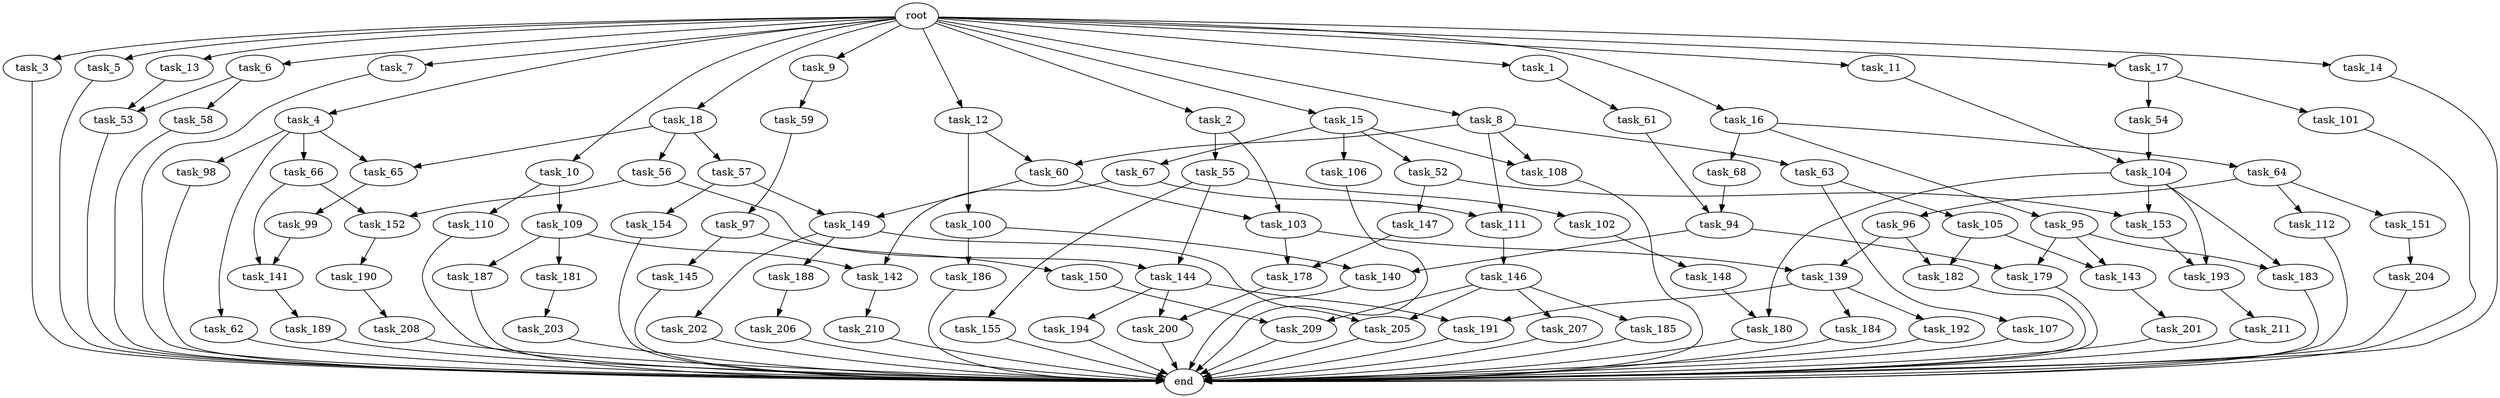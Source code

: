 digraph G {
  root [size="0.000000"];
  task_1 [size="102.400000"];
  task_2 [size="102.400000"];
  task_3 [size="102.400000"];
  task_4 [size="102.400000"];
  task_5 [size="102.400000"];
  task_6 [size="102.400000"];
  task_7 [size="102.400000"];
  task_8 [size="102.400000"];
  task_9 [size="102.400000"];
  task_10 [size="102.400000"];
  task_11 [size="102.400000"];
  task_12 [size="102.400000"];
  task_13 [size="102.400000"];
  task_14 [size="102.400000"];
  task_15 [size="102.400000"];
  task_16 [size="102.400000"];
  task_17 [size="102.400000"];
  task_18 [size="102.400000"];
  task_52 [size="69578470195.199997"];
  task_53 [size="97066260889.600006"];
  task_54 [size="69578470195.199997"];
  task_55 [size="13743895347.200001"];
  task_56 [size="85899345920.000000"];
  task_57 [size="85899345920.000000"];
  task_58 [size="54975581388.800003"];
  task_59 [size="85899345920.000000"];
  task_60 [size="38654705664.000000"];
  task_61 [size="69578470195.199997"];
  task_62 [size="21474836480.000000"];
  task_63 [size="7730941132.800000"];
  task_64 [size="69578470195.199997"];
  task_65 [size="107374182400.000000"];
  task_66 [size="21474836480.000000"];
  task_67 [size="69578470195.199997"];
  task_68 [size="69578470195.199997"];
  task_94 [size="107374182400.000000"];
  task_95 [size="69578470195.199997"];
  task_96 [size="21474836480.000000"];
  task_97 [size="3435973836.800000"];
  task_98 [size="21474836480.000000"];
  task_99 [size="42090679500.800003"];
  task_100 [size="30923764531.200001"];
  task_101 [size="69578470195.199997"];
  task_102 [size="13743895347.200001"];
  task_103 [size="35218731827.200005"];
  task_104 [size="34359738368.000000"];
  task_105 [size="85899345920.000000"];
  task_106 [size="69578470195.199997"];
  task_107 [size="85899345920.000000"];
  task_108 [size="77309411328.000000"];
  task_109 [size="30923764531.200001"];
  task_110 [size="30923764531.200001"];
  task_111 [size="62706522521.600006"];
  task_112 [size="21474836480.000000"];
  task_139 [size="127990025420.800003"];
  task_140 [size="73014444032.000000"];
  task_141 [size="58411555225.600006"];
  task_142 [size="85899345920.000000"];
  task_143 [size="34359738368.000000"];
  task_144 [size="83322365542.400009"];
  task_145 [size="21474836480.000000"];
  task_146 [size="13743895347.200001"];
  task_147 [size="30923764531.200001"];
  task_148 [size="7730941132.800000"];
  task_149 [size="42949672960.000000"];
  task_150 [size="21474836480.000000"];
  task_151 [size="21474836480.000000"];
  task_152 [size="73014444032.000000"];
  task_153 [size="38654705664.000000"];
  task_154 [size="21474836480.000000"];
  task_155 [size="13743895347.200001"];
  task_178 [size="127990025420.800003"];
  task_179 [size="6871947673.600000"];
  task_180 [size="15461882265.600000"];
  task_181 [size="30923764531.200001"];
  task_182 [size="73014444032.000000"];
  task_183 [size="11166914969.600000"];
  task_184 [size="85899345920.000000"];
  task_185 [size="42090679500.800003"];
  task_186 [size="69578470195.199997"];
  task_187 [size="30923764531.200001"];
  task_188 [size="7730941132.800000"];
  task_189 [size="30923764531.200001"];
  task_190 [size="7730941132.800000"];
  task_191 [size="116823110451.200012"];
  task_192 [size="85899345920.000000"];
  task_193 [size="11166914969.600000"];
  task_194 [size="30923764531.200001"];
  task_200 [size="44667659878.400002"];
  task_201 [size="42090679500.800003"];
  task_202 [size="7730941132.800000"];
  task_203 [size="30923764531.200001"];
  task_204 [size="7730941132.800000"];
  task_205 [size="49821620633.600006"];
  task_206 [size="69578470195.199997"];
  task_207 [size="42090679500.800003"];
  task_208 [size="85899345920.000000"];
  task_209 [size="97066260889.600006"];
  task_210 [size="85899345920.000000"];
  task_211 [size="54975581388.800003"];
  end [size="0.000000"];

  root -> task_1 [size="1.000000"];
  root -> task_2 [size="1.000000"];
  root -> task_3 [size="1.000000"];
  root -> task_4 [size="1.000000"];
  root -> task_5 [size="1.000000"];
  root -> task_6 [size="1.000000"];
  root -> task_7 [size="1.000000"];
  root -> task_8 [size="1.000000"];
  root -> task_9 [size="1.000000"];
  root -> task_10 [size="1.000000"];
  root -> task_11 [size="1.000000"];
  root -> task_12 [size="1.000000"];
  root -> task_13 [size="1.000000"];
  root -> task_14 [size="1.000000"];
  root -> task_15 [size="1.000000"];
  root -> task_16 [size="1.000000"];
  root -> task_17 [size="1.000000"];
  root -> task_18 [size="1.000000"];
  task_1 -> task_61 [size="679477248.000000"];
  task_2 -> task_55 [size="134217728.000000"];
  task_2 -> task_103 [size="134217728.000000"];
  task_3 -> end [size="1.000000"];
  task_4 -> task_62 [size="209715200.000000"];
  task_4 -> task_65 [size="209715200.000000"];
  task_4 -> task_66 [size="209715200.000000"];
  task_4 -> task_98 [size="209715200.000000"];
  task_5 -> end [size="1.000000"];
  task_6 -> task_53 [size="536870912.000000"];
  task_6 -> task_58 [size="536870912.000000"];
  task_7 -> end [size="1.000000"];
  task_8 -> task_60 [size="75497472.000000"];
  task_8 -> task_63 [size="75497472.000000"];
  task_8 -> task_108 [size="75497472.000000"];
  task_8 -> task_111 [size="75497472.000000"];
  task_9 -> task_59 [size="838860800.000000"];
  task_10 -> task_109 [size="301989888.000000"];
  task_10 -> task_110 [size="301989888.000000"];
  task_11 -> task_104 [size="301989888.000000"];
  task_12 -> task_60 [size="301989888.000000"];
  task_12 -> task_100 [size="301989888.000000"];
  task_13 -> task_53 [size="411041792.000000"];
  task_14 -> end [size="1.000000"];
  task_15 -> task_52 [size="679477248.000000"];
  task_15 -> task_67 [size="679477248.000000"];
  task_15 -> task_106 [size="679477248.000000"];
  task_15 -> task_108 [size="679477248.000000"];
  task_16 -> task_64 [size="679477248.000000"];
  task_16 -> task_68 [size="679477248.000000"];
  task_16 -> task_95 [size="679477248.000000"];
  task_17 -> task_54 [size="679477248.000000"];
  task_17 -> task_101 [size="679477248.000000"];
  task_18 -> task_56 [size="838860800.000000"];
  task_18 -> task_57 [size="838860800.000000"];
  task_18 -> task_65 [size="838860800.000000"];
  task_52 -> task_147 [size="301989888.000000"];
  task_52 -> task_153 [size="301989888.000000"];
  task_53 -> end [size="1.000000"];
  task_54 -> task_104 [size="33554432.000000"];
  task_55 -> task_102 [size="134217728.000000"];
  task_55 -> task_144 [size="134217728.000000"];
  task_55 -> task_155 [size="134217728.000000"];
  task_56 -> task_144 [size="679477248.000000"];
  task_56 -> task_152 [size="679477248.000000"];
  task_57 -> task_149 [size="209715200.000000"];
  task_57 -> task_154 [size="209715200.000000"];
  task_58 -> end [size="1.000000"];
  task_59 -> task_97 [size="33554432.000000"];
  task_60 -> task_103 [size="209715200.000000"];
  task_60 -> task_149 [size="209715200.000000"];
  task_61 -> task_94 [size="209715200.000000"];
  task_62 -> end [size="1.000000"];
  task_63 -> task_105 [size="838860800.000000"];
  task_63 -> task_107 [size="838860800.000000"];
  task_64 -> task_96 [size="209715200.000000"];
  task_64 -> task_112 [size="209715200.000000"];
  task_64 -> task_151 [size="209715200.000000"];
  task_65 -> task_99 [size="411041792.000000"];
  task_66 -> task_141 [size="33554432.000000"];
  task_66 -> task_152 [size="33554432.000000"];
  task_67 -> task_111 [size="536870912.000000"];
  task_67 -> task_142 [size="536870912.000000"];
  task_68 -> task_94 [size="838860800.000000"];
  task_94 -> task_140 [size="33554432.000000"];
  task_94 -> task_179 [size="33554432.000000"];
  task_95 -> task_143 [size="33554432.000000"];
  task_95 -> task_179 [size="33554432.000000"];
  task_95 -> task_183 [size="33554432.000000"];
  task_96 -> task_139 [size="411041792.000000"];
  task_96 -> task_182 [size="411041792.000000"];
  task_97 -> task_145 [size="209715200.000000"];
  task_97 -> task_150 [size="209715200.000000"];
  task_98 -> end [size="1.000000"];
  task_99 -> task_141 [size="536870912.000000"];
  task_100 -> task_140 [size="679477248.000000"];
  task_100 -> task_186 [size="679477248.000000"];
  task_101 -> end [size="1.000000"];
  task_102 -> task_148 [size="75497472.000000"];
  task_103 -> task_139 [size="838860800.000000"];
  task_103 -> task_178 [size="838860800.000000"];
  task_104 -> task_153 [size="75497472.000000"];
  task_104 -> task_180 [size="75497472.000000"];
  task_104 -> task_183 [size="75497472.000000"];
  task_104 -> task_193 [size="75497472.000000"];
  task_105 -> task_143 [size="301989888.000000"];
  task_105 -> task_182 [size="301989888.000000"];
  task_106 -> end [size="1.000000"];
  task_107 -> end [size="1.000000"];
  task_108 -> end [size="1.000000"];
  task_109 -> task_142 [size="301989888.000000"];
  task_109 -> task_181 [size="301989888.000000"];
  task_109 -> task_187 [size="301989888.000000"];
  task_110 -> end [size="1.000000"];
  task_111 -> task_146 [size="134217728.000000"];
  task_112 -> end [size="1.000000"];
  task_139 -> task_184 [size="838860800.000000"];
  task_139 -> task_191 [size="838860800.000000"];
  task_139 -> task_192 [size="838860800.000000"];
  task_140 -> end [size="1.000000"];
  task_141 -> task_189 [size="301989888.000000"];
  task_142 -> task_210 [size="838860800.000000"];
  task_143 -> task_201 [size="411041792.000000"];
  task_144 -> task_191 [size="301989888.000000"];
  task_144 -> task_194 [size="301989888.000000"];
  task_144 -> task_200 [size="301989888.000000"];
  task_145 -> end [size="1.000000"];
  task_146 -> task_185 [size="411041792.000000"];
  task_146 -> task_205 [size="411041792.000000"];
  task_146 -> task_207 [size="411041792.000000"];
  task_146 -> task_209 [size="411041792.000000"];
  task_147 -> task_178 [size="411041792.000000"];
  task_148 -> task_180 [size="75497472.000000"];
  task_149 -> task_188 [size="75497472.000000"];
  task_149 -> task_202 [size="75497472.000000"];
  task_149 -> task_205 [size="75497472.000000"];
  task_150 -> task_209 [size="536870912.000000"];
  task_151 -> task_204 [size="75497472.000000"];
  task_152 -> task_190 [size="75497472.000000"];
  task_153 -> task_193 [size="33554432.000000"];
  task_154 -> end [size="1.000000"];
  task_155 -> end [size="1.000000"];
  task_178 -> task_200 [size="134217728.000000"];
  task_179 -> end [size="1.000000"];
  task_180 -> end [size="1.000000"];
  task_181 -> task_203 [size="301989888.000000"];
  task_182 -> end [size="1.000000"];
  task_183 -> end [size="1.000000"];
  task_184 -> end [size="1.000000"];
  task_185 -> end [size="1.000000"];
  task_186 -> end [size="1.000000"];
  task_187 -> end [size="1.000000"];
  task_188 -> task_206 [size="679477248.000000"];
  task_189 -> end [size="1.000000"];
  task_190 -> task_208 [size="838860800.000000"];
  task_191 -> end [size="1.000000"];
  task_192 -> end [size="1.000000"];
  task_193 -> task_211 [size="536870912.000000"];
  task_194 -> end [size="1.000000"];
  task_200 -> end [size="1.000000"];
  task_201 -> end [size="1.000000"];
  task_202 -> end [size="1.000000"];
  task_203 -> end [size="1.000000"];
  task_204 -> end [size="1.000000"];
  task_205 -> end [size="1.000000"];
  task_206 -> end [size="1.000000"];
  task_207 -> end [size="1.000000"];
  task_208 -> end [size="1.000000"];
  task_209 -> end [size="1.000000"];
  task_210 -> end [size="1.000000"];
  task_211 -> end [size="1.000000"];
}
